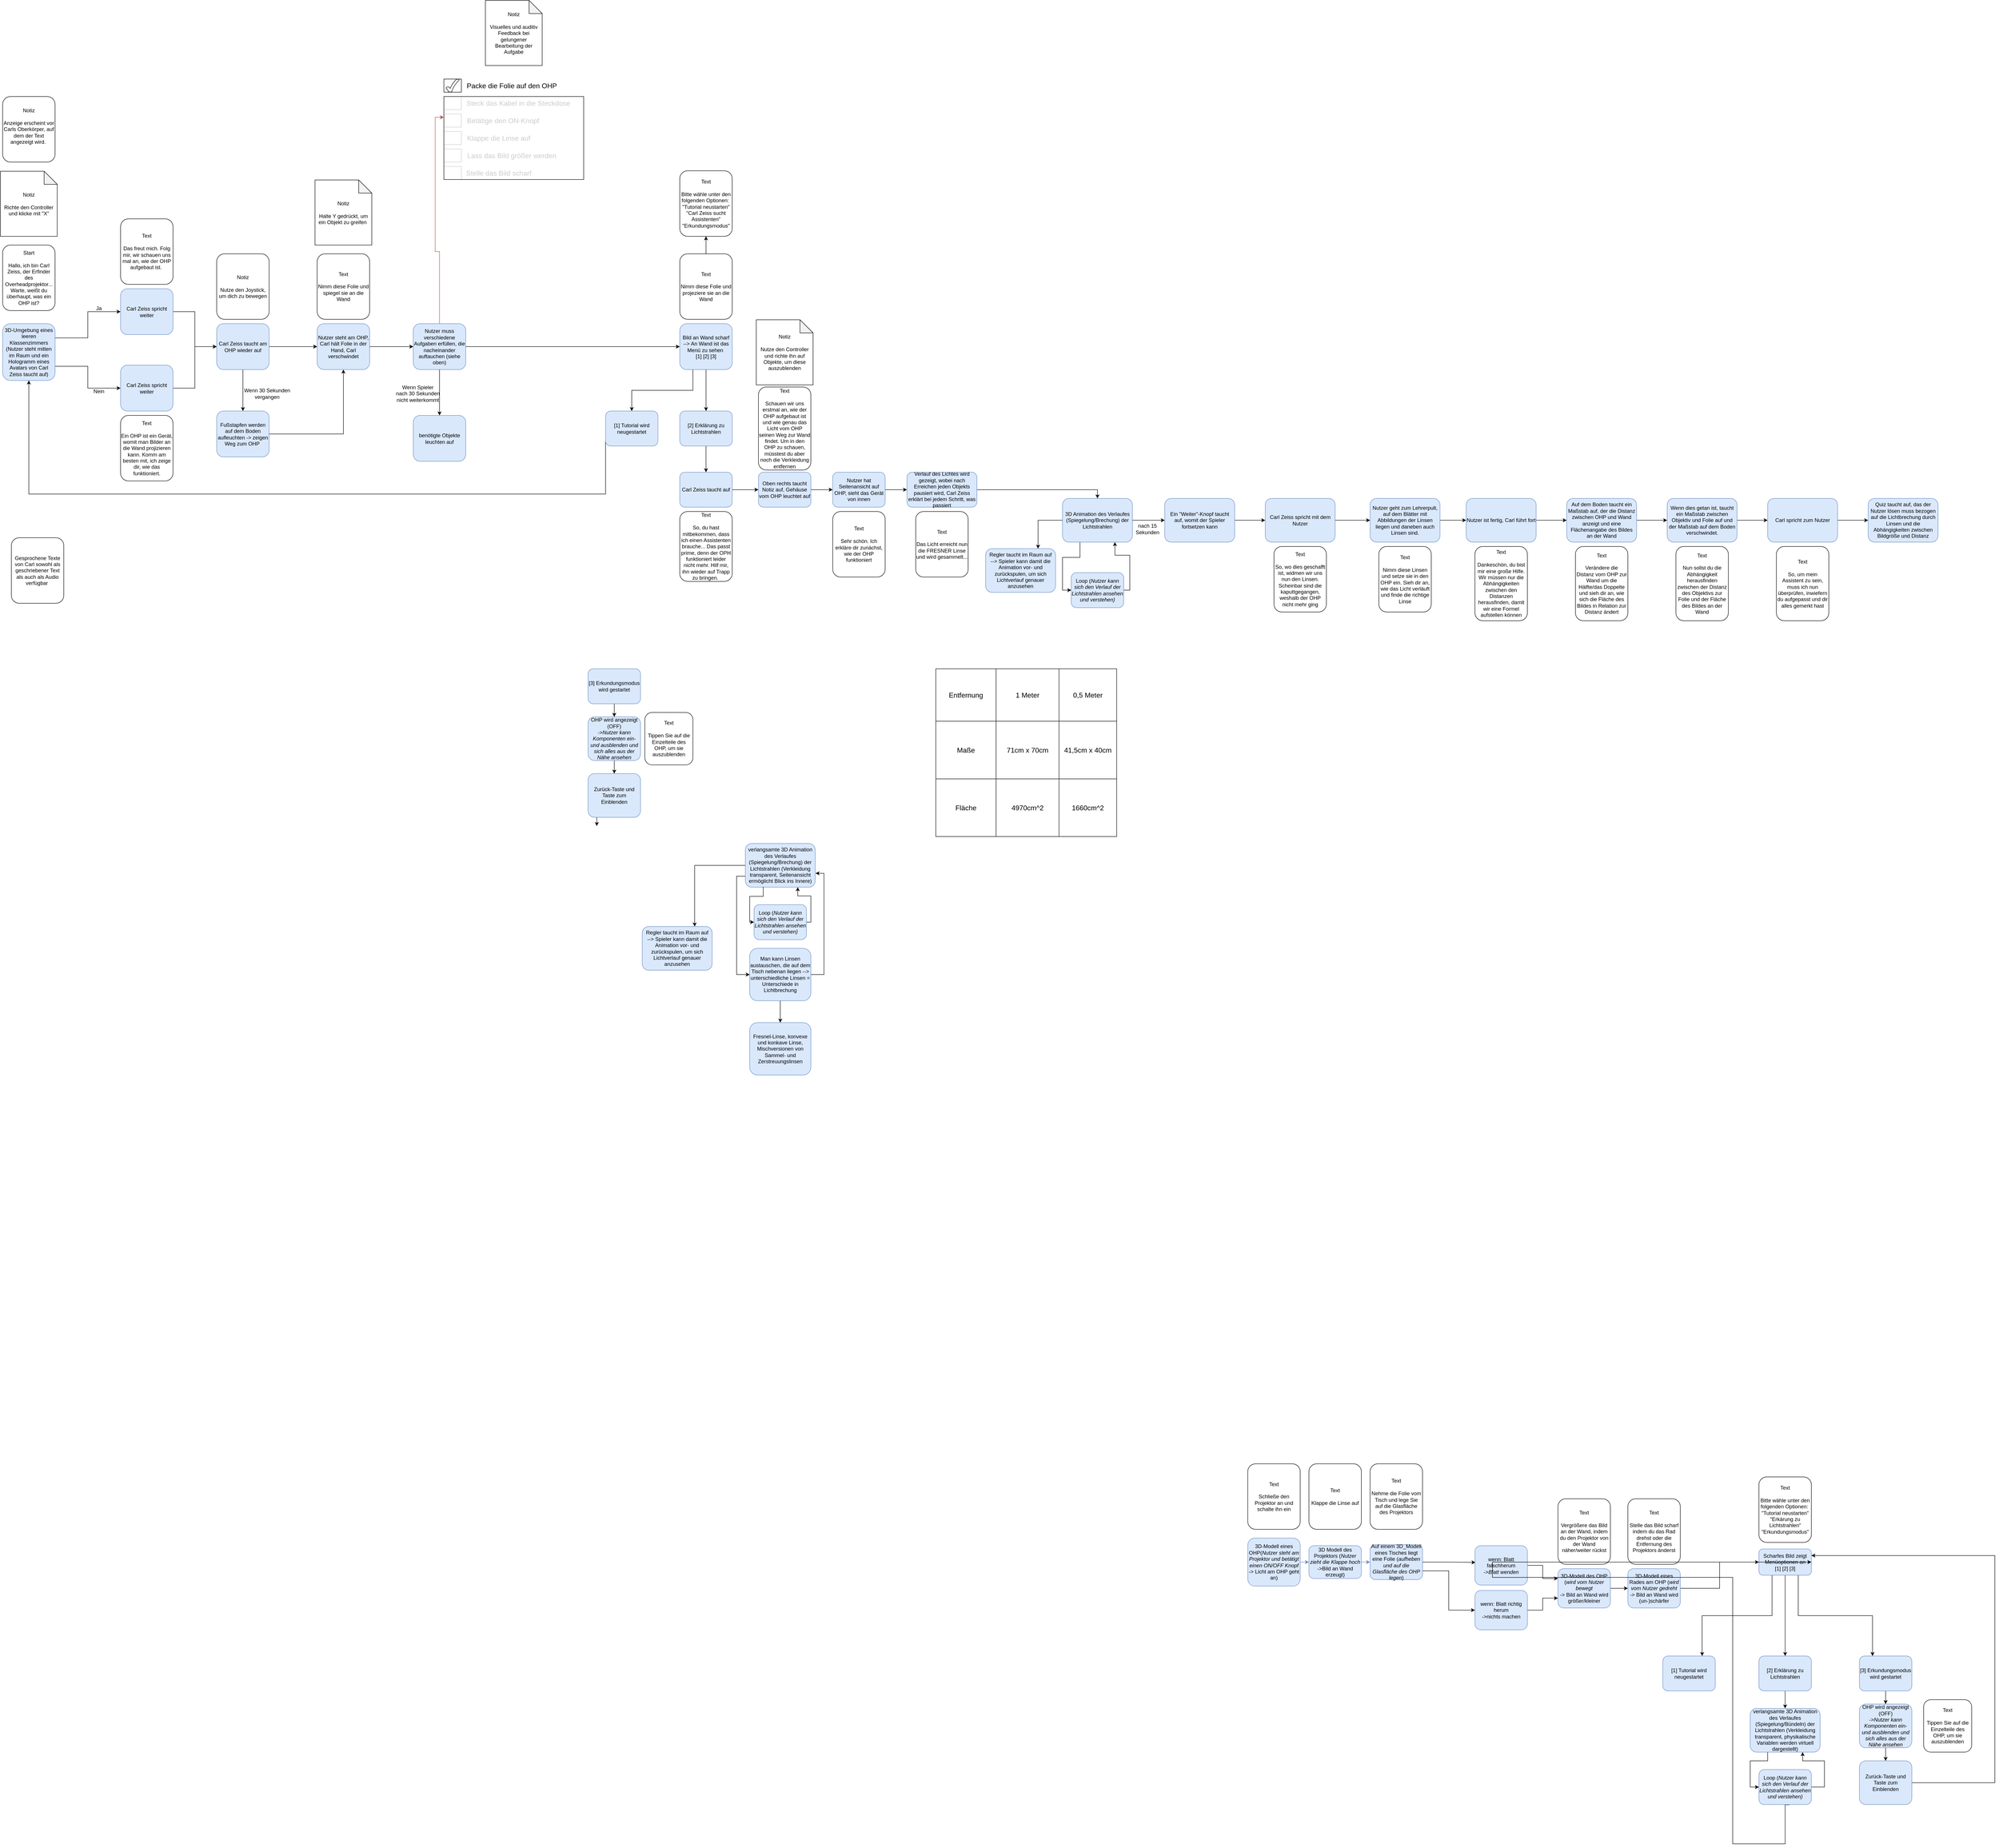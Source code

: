 <mxfile version="21.3.2" type="device">
  <diagram name="Seite-1" id="fXMv0G-i8Oa249-j9Mid">
    <mxGraphModel dx="1674" dy="3094" grid="1" gridSize="10" guides="1" tooltips="1" connect="1" arrows="1" fold="1" page="1" pageScale="1" pageWidth="827" pageHeight="1169" math="0" shadow="0">
      <root>
        <mxCell id="0" />
        <mxCell id="1" parent="0" />
        <mxCell id="t7ZzerdOOlnrR5x57jmB-45" style="edgeStyle=orthogonalEdgeStyle;rounded=0;orthogonalLoop=1;jettySize=auto;html=1;exitX=1;exitY=0.25;exitDx=0;exitDy=0;entryX=0;entryY=0.5;entryDx=0;entryDy=0;" parent="1" source="yjMdG2bAr7CxOs6sLDQ7-1" target="t7ZzerdOOlnrR5x57jmB-44" edge="1">
          <mxGeometry relative="1" as="geometry" />
        </mxCell>
        <mxCell id="t7ZzerdOOlnrR5x57jmB-48" style="edgeStyle=orthogonalEdgeStyle;rounded=0;orthogonalLoop=1;jettySize=auto;html=1;exitX=1;exitY=0.75;exitDx=0;exitDy=0;entryX=0;entryY=0.5;entryDx=0;entryDy=0;" parent="1" source="yjMdG2bAr7CxOs6sLDQ7-1" target="t7ZzerdOOlnrR5x57jmB-47" edge="1">
          <mxGeometry relative="1" as="geometry" />
        </mxCell>
        <mxCell id="yjMdG2bAr7CxOs6sLDQ7-1" value="3D-Umgebung eines leeren Klassenzimmers&lt;br&gt;(Nutzer steht mitten im Raum und ein Hologramm eines Avatars von Carl Zeiss taucht auf)" style="rounded=1;whiteSpace=wrap;html=1;fillColor=#dae8fc;strokeColor=#6c8ebf;" parent="1" vertex="1">
          <mxGeometry x="30" y="-670" width="120" height="130" as="geometry" />
        </mxCell>
        <mxCell id="t7ZzerdOOlnrR5x57jmB-6" style="edgeStyle=orthogonalEdgeStyle;rounded=0;orthogonalLoop=1;jettySize=auto;html=1;exitX=1;exitY=0.5;exitDx=0;exitDy=0;entryX=0.01;entryY=0.425;entryDx=0;entryDy=0;entryPerimeter=0;" parent="1" source="yjMdG2bAr7CxOs6sLDQ7-3" target="yjMdG2bAr7CxOs6sLDQ7-6" edge="1">
          <mxGeometry relative="1" as="geometry" />
        </mxCell>
        <mxCell id="t7ZzerdOOlnrR5x57jmB-15" style="edgeStyle=orthogonalEdgeStyle;rounded=0;orthogonalLoop=1;jettySize=auto;html=1;exitX=1;exitY=0.75;exitDx=0;exitDy=0;entryX=0;entryY=0.5;entryDx=0;entryDy=0;" parent="1" source="yjMdG2bAr7CxOs6sLDQ7-3" target="t7ZzerdOOlnrR5x57jmB-9" edge="1">
          <mxGeometry relative="1" as="geometry" />
        </mxCell>
        <mxCell id="yjMdG2bAr7CxOs6sLDQ7-3" value="Auf einem 3D_Modell eines Tisches liegt eine Folie (&lt;i&gt;aufheben und auf die Glasfläche des OHP legen&lt;/i&gt;)" style="rounded=1;whiteSpace=wrap;html=1;fillColor=#dae8fc;strokeColor=#6c8ebf;" parent="1" vertex="1">
          <mxGeometry x="3160" y="2125" width="120" height="80" as="geometry" />
        </mxCell>
        <mxCell id="yjMdG2bAr7CxOs6sLDQ7-9" style="edgeStyle=orthogonalEdgeStyle;rounded=0;orthogonalLoop=1;jettySize=auto;html=1;exitX=1;exitY=0.5;exitDx=0;exitDy=0;fillColor=#dae8fc;strokeColor=#6c8ebf;" parent="1" source="yjMdG2bAr7CxOs6sLDQ7-4" target="yjMdG2bAr7CxOs6sLDQ7-5" edge="1">
          <mxGeometry relative="1" as="geometry" />
        </mxCell>
        <mxCell id="yjMdG2bAr7CxOs6sLDQ7-4" value="3D-Modell eines OHP(&lt;i&gt;Nutzer steht am Projektor und betätigt einen ON/OFF Knopf&lt;/i&gt;&lt;br&gt;-&amp;gt; Licht am OHP geht an)" style="rounded=1;whiteSpace=wrap;html=1;fillColor=#dae8fc;strokeColor=#6c8ebf;" parent="1" vertex="1">
          <mxGeometry x="2880" y="2110" width="120" height="110" as="geometry" />
        </mxCell>
        <mxCell id="yjMdG2bAr7CxOs6sLDQ7-10" style="edgeStyle=orthogonalEdgeStyle;rounded=0;orthogonalLoop=1;jettySize=auto;html=1;exitX=1;exitY=0.5;exitDx=0;exitDy=0;entryX=0;entryY=0.5;entryDx=0;entryDy=0;fillColor=#dae8fc;strokeColor=#6c8ebf;" parent="1" source="yjMdG2bAr7CxOs6sLDQ7-5" target="yjMdG2bAr7CxOs6sLDQ7-3" edge="1">
          <mxGeometry relative="1" as="geometry" />
        </mxCell>
        <mxCell id="yjMdG2bAr7CxOs6sLDQ7-5" value="3D Modell des Projektors (&lt;i&gt;Nutzer zieht die Klappe hoch&lt;/i&gt;&lt;br&gt;-&amp;gt;Bild an Wand erzeugt)" style="rounded=1;whiteSpace=wrap;html=1;fillColor=#dae8fc;strokeColor=#6c8ebf;" parent="1" vertex="1">
          <mxGeometry x="3020" y="2127.5" width="120" height="75" as="geometry" />
        </mxCell>
        <mxCell id="t7ZzerdOOlnrR5x57jmB-12" style="edgeStyle=orthogonalEdgeStyle;rounded=0;orthogonalLoop=1;jettySize=auto;html=1;entryX=0;entryY=0.25;entryDx=0;entryDy=0;" parent="1" source="yjMdG2bAr7CxOs6sLDQ7-6" target="t7ZzerdOOlnrR5x57jmB-10" edge="1">
          <mxGeometry relative="1" as="geometry" />
        </mxCell>
        <mxCell id="yjMdG2bAr7CxOs6sLDQ7-6" value="wenn: Blatt falschherum&lt;br&gt;-&amp;gt;&lt;i&gt;Blatt wenden&lt;/i&gt;" style="rounded=1;whiteSpace=wrap;html=1;fillColor=#dae8fc;strokeColor=#6c8ebf;" parent="1" vertex="1">
          <mxGeometry x="3400" y="2127.5" width="120" height="90" as="geometry" />
        </mxCell>
        <mxCell id="t7ZzerdOOlnrR5x57jmB-21" style="edgeStyle=orthogonalEdgeStyle;rounded=0;orthogonalLoop=1;jettySize=auto;html=1;exitX=0.75;exitY=1;exitDx=0;exitDy=0;entryX=0.75;entryY=1;entryDx=0;entryDy=0;" parent="1" source="yjMdG2bAr7CxOs6sLDQ7-12" target="yjMdG2bAr7CxOs6sLDQ7-14" edge="1">
          <mxGeometry relative="1" as="geometry">
            <mxPoint x="4200" y="2390" as="targetPoint" />
          </mxGeometry>
        </mxCell>
        <mxCell id="t7ZzerdOOlnrR5x57jmB-23" style="edgeStyle=orthogonalEdgeStyle;rounded=0;orthogonalLoop=1;jettySize=auto;html=1;entryX=0.5;entryY=1;entryDx=0;entryDy=0;" parent="1" source="yjMdG2bAr7CxOs6sLDQ7-12" target="t7ZzerdOOlnrR5x57jmB-22" edge="1">
          <mxGeometry relative="1" as="geometry" />
        </mxCell>
        <mxCell id="t7ZzerdOOlnrR5x57jmB-25" style="edgeStyle=orthogonalEdgeStyle;rounded=0;orthogonalLoop=1;jettySize=auto;html=1;exitX=0.25;exitY=1;exitDx=0;exitDy=0;entryX=0.25;entryY=1;entryDx=0;entryDy=0;" parent="1" source="yjMdG2bAr7CxOs6sLDQ7-12" target="t7ZzerdOOlnrR5x57jmB-24" edge="1">
          <mxGeometry relative="1" as="geometry" />
        </mxCell>
        <mxCell id="yjMdG2bAr7CxOs6sLDQ7-12" value="Scharfes Bild zeigt Menüoptionen an&lt;br&gt;[1] [2] [3]" style="rounded=1;whiteSpace=wrap;html=1;fillColor=#dae8fc;strokeColor=#6c8ebf;" parent="1" vertex="1">
          <mxGeometry x="4050" y="2135" width="120" height="60" as="geometry" />
        </mxCell>
        <mxCell id="t7ZzerdOOlnrR5x57jmB-37" value="" style="edgeStyle=orthogonalEdgeStyle;rounded=0;orthogonalLoop=1;jettySize=auto;html=1;" parent="1" source="yjMdG2bAr7CxOs6sLDQ7-14" target="t7ZzerdOOlnrR5x57jmB-36" edge="1">
          <mxGeometry relative="1" as="geometry" />
        </mxCell>
        <mxCell id="yjMdG2bAr7CxOs6sLDQ7-14" value="&lt;span style=&quot;font-style: normal;&quot;&gt;[3] Erkundungsmodus wird gestartet&lt;/span&gt;" style="rounded=1;whiteSpace=wrap;html=1;fillColor=#dae8fc;strokeColor=#6c8ebf;fontStyle=2;direction=west;" parent="1" vertex="1">
          <mxGeometry x="4280" y="2380" width="120" height="80" as="geometry" />
        </mxCell>
        <mxCell id="qhcWH7iitW0w5NcIH523-1" value="Start&lt;br&gt;&lt;br&gt;Hallo, ich bin Carl Zeiss, der Erfinder des Overheadprojektor... Warte, weißt du überhaupt, was ein OHP ist?" style="rounded=1;whiteSpace=wrap;html=1;" parent="1" vertex="1">
          <mxGeometry x="30" y="-850" width="120" height="150" as="geometry" />
        </mxCell>
        <mxCell id="qhcWH7iitW0w5NcIH523-4" value="Text&lt;br&gt;&lt;br&gt;Schließe den Projektor an und schalte ihn ein" style="rounded=1;whiteSpace=wrap;html=1;" parent="1" vertex="1">
          <mxGeometry x="2880" y="1940" width="120" height="150" as="geometry" />
        </mxCell>
        <mxCell id="qhcWH7iitW0w5NcIH523-5" value="Text&lt;br&gt;&lt;br&gt;Klappe die Linse auf" style="rounded=1;whiteSpace=wrap;html=1;" parent="1" vertex="1">
          <mxGeometry x="3020" y="1940" width="120" height="150" as="geometry" />
        </mxCell>
        <mxCell id="qhcWH7iitW0w5NcIH523-6" value="Text&lt;br&gt;&lt;br&gt;Nehme die Folie vom Tisch und lege Sie auf die Glasfläche des Projektors" style="rounded=1;whiteSpace=wrap;html=1;" parent="1" vertex="1">
          <mxGeometry x="3160" y="1940" width="120" height="150" as="geometry" />
        </mxCell>
        <mxCell id="qhcWH7iitW0w5NcIH523-7" value="Text&lt;br&gt;&lt;br&gt;Vergrößere das Bild an der Wand, indem du den Projektor von der Wand näher/weiter rückst" style="rounded=1;whiteSpace=wrap;html=1;" parent="1" vertex="1">
          <mxGeometry x="3590" y="2020" width="120" height="150" as="geometry" />
        </mxCell>
        <mxCell id="t7ZzerdOOlnrR5x57jmB-2" value="Text&lt;br&gt;&lt;br&gt;Bitte wähle unter den folgenden Optionen:&amp;nbsp;&lt;br&gt;&quot;Tutorial neustarten&quot;&lt;br&gt;&quot;Erkärung zu Lichtstrahlen&quot;&lt;br&gt;&quot;Erkundungsmodus&quot;" style="rounded=1;whiteSpace=wrap;html=1;" parent="1" vertex="1">
          <mxGeometry x="4050" y="1970" width="120" height="150" as="geometry" />
        </mxCell>
        <mxCell id="t7ZzerdOOlnrR5x57jmB-13" style="edgeStyle=orthogonalEdgeStyle;rounded=0;orthogonalLoop=1;jettySize=auto;html=1;entryX=0;entryY=0.75;entryDx=0;entryDy=0;" parent="1" source="t7ZzerdOOlnrR5x57jmB-9" target="t7ZzerdOOlnrR5x57jmB-10" edge="1">
          <mxGeometry relative="1" as="geometry" />
        </mxCell>
        <mxCell id="t7ZzerdOOlnrR5x57jmB-9" value="wenn: Blatt richtig herum&lt;br&gt;-&amp;gt;nichts machen&lt;br&gt;" style="rounded=1;whiteSpace=wrap;html=1;fillColor=#dae8fc;strokeColor=#6c8ebf;" parent="1" vertex="1">
          <mxGeometry x="3400" y="2230" width="120" height="90" as="geometry" />
        </mxCell>
        <mxCell id="t7ZzerdOOlnrR5x57jmB-19" style="edgeStyle=orthogonalEdgeStyle;rounded=0;orthogonalLoop=1;jettySize=auto;html=1;entryX=0;entryY=0.5;entryDx=0;entryDy=0;" parent="1" source="t7ZzerdOOlnrR5x57jmB-10" target="t7ZzerdOOlnrR5x57jmB-18" edge="1">
          <mxGeometry relative="1" as="geometry" />
        </mxCell>
        <mxCell id="t7ZzerdOOlnrR5x57jmB-10" value="3D-Modell des OHP (&lt;i&gt;wird vom Nutzer bewegt&lt;/i&gt;&lt;br&gt;-&amp;gt; Bild an Wand wird größer/kleiner" style="rounded=1;whiteSpace=wrap;html=1;fillColor=#dae8fc;strokeColor=#6c8ebf;" parent="1" vertex="1">
          <mxGeometry x="3590" y="2180" width="120" height="90" as="geometry" />
        </mxCell>
        <mxCell id="t7ZzerdOOlnrR5x57jmB-17" value="Text&lt;br&gt;&lt;br&gt;Stelle das Bild scharf indem du das Rad drehst oder die Entfernung des Projektors änderst" style="rounded=1;whiteSpace=wrap;html=1;" parent="1" vertex="1">
          <mxGeometry x="3750" y="2020" width="120" height="150" as="geometry" />
        </mxCell>
        <mxCell id="t7ZzerdOOlnrR5x57jmB-20" style="edgeStyle=orthogonalEdgeStyle;rounded=0;orthogonalLoop=1;jettySize=auto;html=1;entryX=0;entryY=0.5;entryDx=0;entryDy=0;" parent="1" source="t7ZzerdOOlnrR5x57jmB-18" target="yjMdG2bAr7CxOs6sLDQ7-12" edge="1">
          <mxGeometry relative="1" as="geometry" />
        </mxCell>
        <mxCell id="t7ZzerdOOlnrR5x57jmB-18" value="3D-Modell eines Rades am OHP (&lt;i&gt;wird vom Nutzer gedreht &lt;/i&gt;&lt;br&gt;-&amp;gt; Bild an Wand wird (un-)schärfer" style="rounded=1;whiteSpace=wrap;html=1;fillColor=#dae8fc;strokeColor=#6c8ebf;" parent="1" vertex="1">
          <mxGeometry x="3750" y="2180" width="120" height="90" as="geometry" />
        </mxCell>
        <mxCell id="t7ZzerdOOlnrR5x57jmB-27" style="edgeStyle=orthogonalEdgeStyle;rounded=0;orthogonalLoop=1;jettySize=auto;html=1;exitX=0.5;exitY=0;exitDx=0;exitDy=0;entryX=0.5;entryY=1;entryDx=0;entryDy=0;" parent="1" source="t7ZzerdOOlnrR5x57jmB-22" target="t7ZzerdOOlnrR5x57jmB-26" edge="1">
          <mxGeometry relative="1" as="geometry" />
        </mxCell>
        <mxCell id="t7ZzerdOOlnrR5x57jmB-22" value="&lt;span style=&quot;font-style: normal;&quot;&gt;[2] Erklärung zu Lichtstrahlen&lt;/span&gt;" style="rounded=1;whiteSpace=wrap;html=1;fillColor=#dae8fc;strokeColor=#6c8ebf;fontStyle=2;direction=west;" parent="1" vertex="1">
          <mxGeometry x="4050" y="2380" width="120" height="80" as="geometry" />
        </mxCell>
        <mxCell id="t7ZzerdOOlnrR5x57jmB-24" value="&lt;span style=&quot;font-style: normal;&quot;&gt;[1] Tutorial wird neugestartet&lt;/span&gt;" style="rounded=1;whiteSpace=wrap;html=1;fillColor=#dae8fc;strokeColor=#6c8ebf;fontStyle=2;direction=west;" parent="1" vertex="1">
          <mxGeometry x="3830" y="2380" width="120" height="80" as="geometry" />
        </mxCell>
        <mxCell id="t7ZzerdOOlnrR5x57jmB-33" style="edgeStyle=orthogonalEdgeStyle;rounded=0;orthogonalLoop=1;jettySize=auto;html=1;exitX=0.75;exitY=0;exitDx=0;exitDy=0;entryX=1;entryY=0.5;entryDx=0;entryDy=0;" parent="1" source="t7ZzerdOOlnrR5x57jmB-26" target="t7ZzerdOOlnrR5x57jmB-34" edge="1">
          <mxGeometry relative="1" as="geometry">
            <mxPoint x="4050" y="2670" as="targetPoint" />
          </mxGeometry>
        </mxCell>
        <mxCell id="t7ZzerdOOlnrR5x57jmB-26" value="&lt;span style=&quot;font-style: normal;&quot;&gt;verlangsamte 3D Animation des Verlaufes (Spiegelung/Bündeln) der Lichtstrahlen (Verkleidung transparent, physikalische Variablen werden virtuell dargestellt)&lt;/span&gt;" style="rounded=1;whiteSpace=wrap;html=1;fillColor=#dae8fc;strokeColor=#6c8ebf;fontStyle=2;direction=west;" parent="1" vertex="1">
          <mxGeometry x="4030" y="2500" width="160" height="100" as="geometry" />
        </mxCell>
        <mxCell id="t7ZzerdOOlnrR5x57jmB-32" style="edgeStyle=orthogonalEdgeStyle;rounded=0;orthogonalLoop=1;jettySize=auto;html=1;entryX=0.25;entryY=0;entryDx=0;entryDy=0;exitX=0;exitY=0.5;exitDx=0;exitDy=0;" parent="1" source="t7ZzerdOOlnrR5x57jmB-34" target="t7ZzerdOOlnrR5x57jmB-26" edge="1">
          <mxGeometry relative="1" as="geometry">
            <mxPoint x="4220" y="2680" as="sourcePoint" />
            <Array as="points">
              <mxPoint x="4200" y="2680" />
              <mxPoint x="4200" y="2620" />
              <mxPoint x="4150" y="2620" />
            </Array>
          </mxGeometry>
        </mxCell>
        <mxCell id="t7ZzerdOOlnrR5x57jmB-35" style="edgeStyle=orthogonalEdgeStyle;rounded=0;orthogonalLoop=1;jettySize=auto;html=1;entryX=1;entryY=0.5;entryDx=0;entryDy=0;exitX=0.417;exitY=-0.006;exitDx=0;exitDy=0;exitPerimeter=0;" parent="1" source="t7ZzerdOOlnrR5x57jmB-34" target="yjMdG2bAr7CxOs6sLDQ7-12" edge="1">
          <mxGeometry relative="1" as="geometry">
            <Array as="points">
              <mxPoint x="4110" y="2720" />
              <mxPoint x="4110" y="2810" />
              <mxPoint x="3990" y="2810" />
              <mxPoint x="3990" y="2200" />
              <mxPoint x="3440" y="2200" />
              <mxPoint x="3440" y="2165" />
            </Array>
          </mxGeometry>
        </mxCell>
        <mxCell id="t7ZzerdOOlnrR5x57jmB-34" value="&lt;span style=&quot;font-style: normal;&quot;&gt;Loop (&lt;/span&gt;Nutzer kann sich den Verlauf der Lichtstrahlen ansehen und verstehen)" style="rounded=1;whiteSpace=wrap;html=1;fillColor=#dae8fc;strokeColor=#6c8ebf;fontStyle=2;direction=west;" parent="1" vertex="1">
          <mxGeometry x="4050" y="2640" width="120" height="80" as="geometry" />
        </mxCell>
        <mxCell id="t7ZzerdOOlnrR5x57jmB-40" value="" style="edgeStyle=orthogonalEdgeStyle;rounded=0;orthogonalLoop=1;jettySize=auto;html=1;" parent="1" source="t7ZzerdOOlnrR5x57jmB-36" target="t7ZzerdOOlnrR5x57jmB-39" edge="1">
          <mxGeometry relative="1" as="geometry" />
        </mxCell>
        <mxCell id="t7ZzerdOOlnrR5x57jmB-36" value="&lt;span style=&quot;font-style: normal;&quot;&gt;OHP wird angezeigt (OFF)&lt;br&gt;-&amp;gt;&lt;/span&gt;Nutzer kann Komponenten ein- und ausblenden und sich alles aus der Nähe ansehen" style="rounded=1;whiteSpace=wrap;html=1;fillColor=#dae8fc;strokeColor=#6c8ebf;fontStyle=2;direction=west;" parent="1" vertex="1">
          <mxGeometry x="4280" y="2490" width="120" height="100" as="geometry" />
        </mxCell>
        <mxCell id="t7ZzerdOOlnrR5x57jmB-38" value="Text&lt;br&gt;&lt;br&gt;Tippen Sie auf die Einzelteile des OHP, um sie auszublenden" style="rounded=1;whiteSpace=wrap;html=1;" parent="1" vertex="1">
          <mxGeometry x="4427" y="2480" width="110" height="120" as="geometry" />
        </mxCell>
        <mxCell id="t7ZzerdOOlnrR5x57jmB-41" style="edgeStyle=orthogonalEdgeStyle;rounded=0;orthogonalLoop=1;jettySize=auto;html=1;entryX=1;entryY=0.25;entryDx=0;entryDy=0;" parent="1" source="t7ZzerdOOlnrR5x57jmB-39" target="yjMdG2bAr7CxOs6sLDQ7-12" edge="1">
          <mxGeometry relative="1" as="geometry">
            <mxPoint x="4250" y="2120" as="targetPoint" />
            <Array as="points">
              <mxPoint x="4590" y="2670" />
              <mxPoint x="4590" y="2150" />
            </Array>
          </mxGeometry>
        </mxCell>
        <mxCell id="t7ZzerdOOlnrR5x57jmB-39" value="&lt;span style=&quot;font-style: normal;&quot;&gt;Zurück-Taste und Taste zum Einblenden&lt;br&gt;&lt;/span&gt;" style="rounded=1;whiteSpace=wrap;html=1;fillColor=#dae8fc;strokeColor=#6c8ebf;fontStyle=2;direction=west;" parent="1" vertex="1">
          <mxGeometry x="4280" y="2620" width="120" height="100" as="geometry" />
        </mxCell>
        <mxCell id="t7ZzerdOOlnrR5x57jmB-54" style="edgeStyle=orthogonalEdgeStyle;rounded=0;orthogonalLoop=1;jettySize=auto;html=1;exitX=1;exitY=0.5;exitDx=0;exitDy=0;entryX=0;entryY=0.5;entryDx=0;entryDy=0;" parent="1" source="t7ZzerdOOlnrR5x57jmB-44" target="t7ZzerdOOlnrR5x57jmB-53" edge="1">
          <mxGeometry relative="1" as="geometry" />
        </mxCell>
        <mxCell id="t7ZzerdOOlnrR5x57jmB-44" value="Carl Zeiss spricht weiter" style="rounded=1;whiteSpace=wrap;html=1;fillColor=#dae8fc;strokeColor=#6c8ebf;" parent="1" vertex="1">
          <mxGeometry x="300" y="-750" width="120" height="105" as="geometry" />
        </mxCell>
        <mxCell id="t7ZzerdOOlnrR5x57jmB-46" value="Ja" style="text;html=1;align=center;verticalAlign=middle;resizable=0;points=[];autosize=1;strokeColor=none;fillColor=none;" parent="1" vertex="1">
          <mxGeometry x="230" y="-720" width="40" height="30" as="geometry" />
        </mxCell>
        <mxCell id="t7ZzerdOOlnrR5x57jmB-55" style="edgeStyle=orthogonalEdgeStyle;rounded=0;orthogonalLoop=1;jettySize=auto;html=1;exitX=1;exitY=0.5;exitDx=0;exitDy=0;entryX=0;entryY=0.5;entryDx=0;entryDy=0;" parent="1" source="t7ZzerdOOlnrR5x57jmB-47" target="t7ZzerdOOlnrR5x57jmB-53" edge="1">
          <mxGeometry relative="1" as="geometry" />
        </mxCell>
        <mxCell id="t7ZzerdOOlnrR5x57jmB-47" value="Carl Zeiss spricht weiter" style="rounded=1;whiteSpace=wrap;html=1;fillColor=#dae8fc;strokeColor=#6c8ebf;" parent="1" vertex="1">
          <mxGeometry x="300" y="-575" width="120" height="105" as="geometry" />
        </mxCell>
        <mxCell id="t7ZzerdOOlnrR5x57jmB-49" value="Nein" style="text;html=1;align=center;verticalAlign=middle;resizable=0;points=[];autosize=1;strokeColor=none;fillColor=none;" parent="1" vertex="1">
          <mxGeometry x="225" y="-530" width="50" height="30" as="geometry" />
        </mxCell>
        <mxCell id="t7ZzerdOOlnrR5x57jmB-50" value="Text&lt;br&gt;&lt;br&gt;Das freut mich. Folg mir, wir schauen uns mal an, wie der OHP aufgebaut ist.&amp;nbsp;" style="rounded=1;whiteSpace=wrap;html=1;" parent="1" vertex="1">
          <mxGeometry x="300" y="-910" width="120" height="150" as="geometry" />
        </mxCell>
        <mxCell id="t7ZzerdOOlnrR5x57jmB-51" value="Text&lt;br&gt;&lt;br&gt;Ein OHP ist ein Gerät, womit man Bilder an die Wand projizieren kann. Komm am besten mit, ich zeige dir, wie das funktioniert." style="rounded=1;whiteSpace=wrap;html=1;" parent="1" vertex="1">
          <mxGeometry x="300" y="-460" width="120" height="150" as="geometry" />
        </mxCell>
        <mxCell id="t7ZzerdOOlnrR5x57jmB-52" value="Notiz&lt;br&gt;&lt;br&gt;Anzeige erscheint vor Carls Oberkörper, auf dem der Text angezeigt wird.&amp;nbsp;&lt;br&gt;&lt;br&gt;" style="rounded=1;whiteSpace=wrap;html=1;" parent="1" vertex="1">
          <mxGeometry x="30" y="-1190" width="120" height="150" as="geometry" />
        </mxCell>
        <mxCell id="_IUT6zES62HXC6_OcnTq-3" style="edgeStyle=orthogonalEdgeStyle;rounded=0;orthogonalLoop=1;jettySize=auto;html=1;entryX=0.5;entryY=0;entryDx=0;entryDy=0;" parent="1" source="t7ZzerdOOlnrR5x57jmB-53" target="_IUT6zES62HXC6_OcnTq-2" edge="1">
          <mxGeometry relative="1" as="geometry" />
        </mxCell>
        <mxCell id="_IUT6zES62HXC6_OcnTq-6" style="edgeStyle=orthogonalEdgeStyle;rounded=0;orthogonalLoop=1;jettySize=auto;html=1;exitX=1;exitY=0.5;exitDx=0;exitDy=0;entryX=0;entryY=0.5;entryDx=0;entryDy=0;" parent="1" source="t7ZzerdOOlnrR5x57jmB-53" target="t7ZzerdOOlnrR5x57jmB-57" edge="1">
          <mxGeometry relative="1" as="geometry" />
        </mxCell>
        <mxCell id="t7ZzerdOOlnrR5x57jmB-53" value="Carl Zeiss taucht am OHP wieder auf" style="rounded=1;whiteSpace=wrap;html=1;fillColor=#dae8fc;strokeColor=#6c8ebf;" parent="1" vertex="1">
          <mxGeometry x="520" y="-670" width="120" height="105" as="geometry" />
        </mxCell>
        <mxCell id="t7ZzerdOOlnrR5x57jmB-56" value="Notiz&lt;br&gt;&lt;br&gt;Nutze den Joystick, um dich zu bewegen" style="rounded=1;whiteSpace=wrap;html=1;" parent="1" vertex="1">
          <mxGeometry x="520" y="-830" width="120" height="150" as="geometry" />
        </mxCell>
        <mxCell id="_IUT6zES62HXC6_OcnTq-34" style="edgeStyle=orthogonalEdgeStyle;rounded=0;orthogonalLoop=1;jettySize=auto;html=1;exitX=1;exitY=0.5;exitDx=0;exitDy=0;entryX=0;entryY=0.5;entryDx=0;entryDy=0;" parent="1" source="t7ZzerdOOlnrR5x57jmB-57" target="_IUT6zES62HXC6_OcnTq-28" edge="1">
          <mxGeometry relative="1" as="geometry" />
        </mxCell>
        <mxCell id="t7ZzerdOOlnrR5x57jmB-57" value="Nutzer steht am OHP, Carl hält Folie in der Hand, Carl verschwindet" style="rounded=1;whiteSpace=wrap;html=1;fillColor=#dae8fc;strokeColor=#6c8ebf;" parent="1" vertex="1">
          <mxGeometry x="750" y="-670" width="120" height="105" as="geometry" />
        </mxCell>
        <mxCell id="_IUT6zES62HXC6_OcnTq-1" value="Gesprochene Texte von Carl sowohl als geschriebener Text als auch als Audio verfügbar&amp;nbsp;" style="rounded=1;whiteSpace=wrap;html=1;" parent="1" vertex="1">
          <mxGeometry x="50" y="-180" width="120" height="150" as="geometry" />
        </mxCell>
        <mxCell id="_IUT6zES62HXC6_OcnTq-5" style="edgeStyle=orthogonalEdgeStyle;rounded=0;orthogonalLoop=1;jettySize=auto;html=1;entryX=0.5;entryY=1;entryDx=0;entryDy=0;" parent="1" source="_IUT6zES62HXC6_OcnTq-2" target="t7ZzerdOOlnrR5x57jmB-57" edge="1">
          <mxGeometry relative="1" as="geometry" />
        </mxCell>
        <mxCell id="_IUT6zES62HXC6_OcnTq-2" value="Fußstapfen werden auf dem Boden aufleuchten -&amp;gt; zeigen Weg zum OHP&amp;nbsp;" style="rounded=1;whiteSpace=wrap;html=1;fillColor=#dae8fc;strokeColor=#6c8ebf;" parent="1" vertex="1">
          <mxGeometry x="520" y="-470" width="120" height="105" as="geometry" />
        </mxCell>
        <mxCell id="_IUT6zES62HXC6_OcnTq-4" value="Wenn 30 Sekunden &lt;br&gt;vergangen" style="text;html=1;align=center;verticalAlign=middle;resizable=0;points=[];autosize=1;strokeColor=none;fillColor=none;" parent="1" vertex="1">
          <mxGeometry x="570" y="-530" width="130" height="40" as="geometry" />
        </mxCell>
        <mxCell id="_IUT6zES62HXC6_OcnTq-7" value="" style="rounded=0;whiteSpace=wrap;html=1;" parent="1" vertex="1">
          <mxGeometry x="1040" y="-1230" width="40" height="30" as="geometry" />
        </mxCell>
        <mxCell id="_IUT6zES62HXC6_OcnTq-10" value="" style="rounded=0;whiteSpace=wrap;html=1;" parent="1" vertex="1">
          <mxGeometry x="1040" y="-1190" width="40" height="30" as="geometry" />
        </mxCell>
        <mxCell id="_IUT6zES62HXC6_OcnTq-11" value="" style="rounded=0;whiteSpace=wrap;html=1;" parent="1" vertex="1">
          <mxGeometry x="1040" y="-1150" width="40" height="30" as="geometry" />
        </mxCell>
        <mxCell id="_IUT6zES62HXC6_OcnTq-12" value="" style="rounded=0;whiteSpace=wrap;html=1;" parent="1" vertex="1">
          <mxGeometry x="1040" y="-1110" width="40" height="30" as="geometry" />
        </mxCell>
        <mxCell id="_IUT6zES62HXC6_OcnTq-13" value="" style="verticalLabelPosition=bottom;verticalAlign=top;html=1;shape=mxgraph.basic.tick" parent="1" vertex="1">
          <mxGeometry x="1045" y="-1230" width="30" height="30" as="geometry" />
        </mxCell>
        <mxCell id="_IUT6zES62HXC6_OcnTq-15" value="&lt;font style=&quot;font-size: 16px;&quot;&gt;Steck das Kabel in die Steckdose&lt;/font&gt;" style="text;html=1;align=center;verticalAlign=middle;resizable=0;points=[];autosize=1;strokeColor=none;fillColor=none;" parent="1" vertex="1">
          <mxGeometry x="1080" y="-1190" width="260" height="30" as="geometry" />
        </mxCell>
        <mxCell id="_IUT6zES62HXC6_OcnTq-16" value="&lt;font style=&quot;font-size: 16px;&quot;&gt;Betätige den ON-Knopf&lt;/font&gt;" style="text;html=1;align=center;verticalAlign=middle;resizable=0;points=[];autosize=1;strokeColor=none;fillColor=none;" parent="1" vertex="1">
          <mxGeometry x="1080" y="-1150" width="190" height="30" as="geometry" />
        </mxCell>
        <mxCell id="_IUT6zES62HXC6_OcnTq-17" value="&lt;font style=&quot;font-size: 16px;&quot;&gt;Klappe die Linse auf&lt;/font&gt;" style="text;html=1;align=center;verticalAlign=middle;resizable=0;points=[];autosize=1;strokeColor=none;fillColor=none;" parent="1" vertex="1">
          <mxGeometry x="1080" y="-1110" width="170" height="30" as="geometry" />
        </mxCell>
        <mxCell id="_IUT6zES62HXC6_OcnTq-18" value="&lt;font style=&quot;font-size: 16px;&quot;&gt;Packe die Folie auf den OHP&lt;/font&gt;" style="text;html=1;align=center;verticalAlign=middle;resizable=0;points=[];autosize=1;strokeColor=none;fillColor=none;" parent="1" vertex="1">
          <mxGeometry x="1080" y="-1230" width="230" height="30" as="geometry" />
        </mxCell>
        <mxCell id="_IUT6zES62HXC6_OcnTq-19" value="" style="rounded=0;whiteSpace=wrap;html=1;" parent="1" vertex="1">
          <mxGeometry x="1040" y="-1070" width="40" height="30" as="geometry" />
        </mxCell>
        <mxCell id="_IUT6zES62HXC6_OcnTq-20" value="&lt;font style=&quot;font-size: 16px;&quot;&gt;Lass das Bild größer werden&lt;/font&gt;" style="text;html=1;align=center;verticalAlign=middle;resizable=0;points=[];autosize=1;strokeColor=none;fillColor=none;" parent="1" vertex="1">
          <mxGeometry x="1080" y="-1070" width="230" height="30" as="geometry" />
        </mxCell>
        <mxCell id="_IUT6zES62HXC6_OcnTq-21" value="&lt;span style=&quot;font-size: 16px;&quot;&gt;Stelle das Bild scharf&lt;/span&gt;" style="text;html=1;align=center;verticalAlign=middle;resizable=0;points=[];autosize=1;strokeColor=none;fillColor=none;" parent="1" vertex="1">
          <mxGeometry x="1080" y="-1030" width="170" height="30" as="geometry" />
        </mxCell>
        <mxCell id="_IUT6zES62HXC6_OcnTq-22" value="" style="rounded=0;whiteSpace=wrap;html=1;" parent="1" vertex="1">
          <mxGeometry x="1040" y="-1030" width="40" height="30" as="geometry" />
        </mxCell>
        <mxCell id="_IUT6zES62HXC6_OcnTq-23" value="Text&lt;br&gt;&lt;br&gt;Nimm diese Folie und spiegel sie an die Wand" style="rounded=1;whiteSpace=wrap;html=1;" parent="1" vertex="1">
          <mxGeometry x="750" y="-830" width="120" height="150" as="geometry" />
        </mxCell>
        <mxCell id="_IUT6zES62HXC6_OcnTq-24" value="Notiz&lt;br style=&quot;border-color: var(--border-color);&quot;&gt;&lt;br style=&quot;border-color: var(--border-color);&quot;&gt;Richte den Controller und klicke mit &quot;X&quot;" style="shape=note;whiteSpace=wrap;html=1;backgroundOutline=1;darkOpacity=0.05;" parent="1" vertex="1">
          <mxGeometry x="25" y="-1019" width="130" height="149" as="geometry" />
        </mxCell>
        <mxCell id="_IUT6zES62HXC6_OcnTq-25" value="Notiz&lt;br style=&quot;border-color: var(--border-color);&quot;&gt;&lt;br style=&quot;border-color: var(--border-color);&quot;&gt;Halte Y gedrückt, um ein Objekt zu greifen&amp;nbsp;" style="shape=note;whiteSpace=wrap;html=1;backgroundOutline=1;darkOpacity=0.05;" parent="1" vertex="1">
          <mxGeometry x="745" y="-999" width="130" height="149" as="geometry" />
        </mxCell>
        <mxCell id="_IUT6zES62HXC6_OcnTq-27" value="" style="rounded=0;whiteSpace=wrap;html=1;glass=0;fillOpacity=80;gradientColor=none;imageAspect=1;" parent="1" vertex="1">
          <mxGeometry x="1040" y="-1190" width="320" height="190" as="geometry" />
        </mxCell>
        <mxCell id="_IUT6zES62HXC6_OcnTq-29" style="edgeStyle=orthogonalEdgeStyle;rounded=0;orthogonalLoop=1;jettySize=auto;html=1;entryX=0;entryY=0.25;entryDx=0;entryDy=0;fillColor=#f8cecc;strokeColor=#b85450;" parent="1" source="_IUT6zES62HXC6_OcnTq-28" target="_IUT6zES62HXC6_OcnTq-27" edge="1">
          <mxGeometry relative="1" as="geometry">
            <Array as="points">
              <mxPoint x="1030" y="-835" />
              <mxPoint x="1020" y="-835" />
              <mxPoint x="1020" y="-1143" />
            </Array>
          </mxGeometry>
        </mxCell>
        <mxCell id="_IUT6zES62HXC6_OcnTq-30" style="edgeStyle=orthogonalEdgeStyle;rounded=0;orthogonalLoop=1;jettySize=auto;html=1;entryX=0.5;entryY=0;entryDx=0;entryDy=0;" parent="1" source="_IUT6zES62HXC6_OcnTq-28" target="_IUT6zES62HXC6_OcnTq-31" edge="1">
          <mxGeometry relative="1" as="geometry">
            <mxPoint x="1030" y="-480" as="targetPoint" />
          </mxGeometry>
        </mxCell>
        <mxCell id="_IUT6zES62HXC6_OcnTq-35" style="edgeStyle=orthogonalEdgeStyle;rounded=0;orthogonalLoop=1;jettySize=auto;html=1;entryX=0;entryY=0.5;entryDx=0;entryDy=0;" parent="1" source="_IUT6zES62HXC6_OcnTq-28" target="_IUT6zES62HXC6_OcnTq-36" edge="1">
          <mxGeometry relative="1" as="geometry">
            <mxPoint x="1230" y="-617.5" as="targetPoint" />
          </mxGeometry>
        </mxCell>
        <mxCell id="_IUT6zES62HXC6_OcnTq-28" value="Nutzer muss verschiedene Aufgaben erfüllen, die nacheinander auftauchen (siehe oben)" style="rounded=1;whiteSpace=wrap;html=1;fillColor=#dae8fc;strokeColor=#6c8ebf;" parent="1" vertex="1">
          <mxGeometry x="970" y="-670" width="120" height="105" as="geometry" />
        </mxCell>
        <mxCell id="_IUT6zES62HXC6_OcnTq-31" value="benötigte Objekte leuchten auf" style="rounded=1;whiteSpace=wrap;html=1;fillColor=#dae8fc;strokeColor=#6c8ebf;" parent="1" vertex="1">
          <mxGeometry x="970" y="-460" width="120" height="105" as="geometry" />
        </mxCell>
        <mxCell id="_IUT6zES62HXC6_OcnTq-32" value="Wenn Spieler&lt;br&gt;nach 30 Sekunden&lt;br&gt;nicht weiterkommt" style="text;html=1;align=center;verticalAlign=middle;resizable=0;points=[];autosize=1;strokeColor=none;fillColor=none;" parent="1" vertex="1">
          <mxGeometry x="920" y="-540" width="120" height="60" as="geometry" />
        </mxCell>
        <mxCell id="_IUT6zES62HXC6_OcnTq-39" style="edgeStyle=orthogonalEdgeStyle;rounded=0;orthogonalLoop=1;jettySize=auto;html=1;exitX=0.25;exitY=1;exitDx=0;exitDy=0;entryX=0.5;entryY=1;entryDx=0;entryDy=0;" parent="1" source="_IUT6zES62HXC6_OcnTq-36" target="_IUT6zES62HXC6_OcnTq-38" edge="1">
          <mxGeometry relative="1" as="geometry" />
        </mxCell>
        <mxCell id="_IUT6zES62HXC6_OcnTq-42" style="edgeStyle=orthogonalEdgeStyle;rounded=0;orthogonalLoop=1;jettySize=auto;html=1;exitX=0.5;exitY=1;exitDx=0;exitDy=0;entryX=0.5;entryY=1;entryDx=0;entryDy=0;" parent="1" source="_IUT6zES62HXC6_OcnTq-36" target="_IUT6zES62HXC6_OcnTq-41" edge="1">
          <mxGeometry relative="1" as="geometry" />
        </mxCell>
        <mxCell id="_IUT6zES62HXC6_OcnTq-36" value="Bild an Wand scharf &lt;br&gt;--&amp;gt; An Wand ist das Menü zu sehen&amp;nbsp;&lt;br&gt;[1] [2] [3]" style="rounded=1;whiteSpace=wrap;html=1;fillColor=#dae8fc;strokeColor=#6c8ebf;" parent="1" vertex="1">
          <mxGeometry x="1580" y="-670" width="120" height="105" as="geometry" />
        </mxCell>
        <mxCell id="_IUT6zES62HXC6_OcnTq-57" style="edgeStyle=orthogonalEdgeStyle;rounded=0;orthogonalLoop=1;jettySize=auto;html=1;exitX=0.5;exitY=0;exitDx=0;exitDy=0;entryX=0.5;entryY=1;entryDx=0;entryDy=0;" parent="1" source="_IUT6zES62HXC6_OcnTq-37" target="_IUT6zES62HXC6_OcnTq-55" edge="1">
          <mxGeometry relative="1" as="geometry" />
        </mxCell>
        <mxCell id="_IUT6zES62HXC6_OcnTq-37" value="Text&lt;br&gt;&lt;br&gt;Nimm diese Folie und projeziere sie an die Wand" style="rounded=1;whiteSpace=wrap;html=1;" parent="1" vertex="1">
          <mxGeometry x="1580" y="-830" width="120" height="150" as="geometry" />
        </mxCell>
        <mxCell id="_IUT6zES62HXC6_OcnTq-40" style="edgeStyle=orthogonalEdgeStyle;rounded=0;orthogonalLoop=1;jettySize=auto;html=1;exitX=1;exitY=0.5;exitDx=0;exitDy=0;entryX=0.5;entryY=1;entryDx=0;entryDy=0;" parent="1" source="_IUT6zES62HXC6_OcnTq-38" target="yjMdG2bAr7CxOs6sLDQ7-1" edge="1">
          <mxGeometry relative="1" as="geometry">
            <mxPoint x="-0.909" y="-540" as="targetPoint" />
            <Array as="points">
              <mxPoint x="1410" y="-280" />
              <mxPoint x="90" y="-280" />
            </Array>
          </mxGeometry>
        </mxCell>
        <mxCell id="_IUT6zES62HXC6_OcnTq-38" value="&lt;span style=&quot;font-style: normal;&quot;&gt;[1] Tutorial wird neugestartet&lt;/span&gt;" style="rounded=1;whiteSpace=wrap;html=1;fillColor=#dae8fc;strokeColor=#6c8ebf;fontStyle=2;direction=west;" parent="1" vertex="1">
          <mxGeometry x="1410" y="-470" width="120" height="80" as="geometry" />
        </mxCell>
        <mxCell id="EN1EgV6vaprFluDoTuvW-9" style="edgeStyle=orthogonalEdgeStyle;rounded=0;orthogonalLoop=1;jettySize=auto;html=1;entryX=0.5;entryY=1;entryDx=0;entryDy=0;" parent="1" source="_IUT6zES62HXC6_OcnTq-41" target="EN1EgV6vaprFluDoTuvW-7" edge="1">
          <mxGeometry relative="1" as="geometry" />
        </mxCell>
        <mxCell id="_IUT6zES62HXC6_OcnTq-41" value="&lt;span style=&quot;font-style: normal;&quot;&gt;[2] Erklärung zu Lichtstrahlen&lt;/span&gt;" style="rounded=1;whiteSpace=wrap;html=1;fillColor=#dae8fc;strokeColor=#6c8ebf;fontStyle=2;direction=west;" parent="1" vertex="1">
          <mxGeometry x="1580" y="-470" width="120" height="80" as="geometry" />
        </mxCell>
        <mxCell id="_IUT6zES62HXC6_OcnTq-51" style="edgeStyle=orthogonalEdgeStyle;rounded=0;orthogonalLoop=1;jettySize=auto;html=1;exitX=1;exitY=0.5;exitDx=0;exitDy=0;entryX=0.25;entryY=1;entryDx=0;entryDy=0;" parent="1" source="_IUT6zES62HXC6_OcnTq-44" target="_IUT6zES62HXC6_OcnTq-46" edge="1">
          <mxGeometry relative="1" as="geometry" />
        </mxCell>
        <mxCell id="EN1EgV6vaprFluDoTuvW-2" style="edgeStyle=orthogonalEdgeStyle;rounded=0;orthogonalLoop=1;jettySize=auto;html=1;exitX=1;exitY=0.25;exitDx=0;exitDy=0;entryX=1;entryY=0.5;entryDx=0;entryDy=0;" parent="1" source="_IUT6zES62HXC6_OcnTq-44" target="EN1EgV6vaprFluDoTuvW-1" edge="1">
          <mxGeometry relative="1" as="geometry" />
        </mxCell>
        <mxCell id="_IUT6zES62HXC6_OcnTq-44" value="&lt;span style=&quot;font-style: normal;&quot;&gt;verlangsamte 3D Animation des Verlaufes (Spiegelung/Brechung) der Lichtstrahlen (Verkleidung transparent, Seitenansicht ermöglicht Blick ins Innere)&lt;/span&gt;" style="rounded=1;whiteSpace=wrap;html=1;fillColor=#dae8fc;strokeColor=#6c8ebf;fontStyle=2;direction=west;" parent="1" vertex="1">
          <mxGeometry x="1730" y="520" width="160" height="100" as="geometry" />
        </mxCell>
        <mxCell id="_IUT6zES62HXC6_OcnTq-46" value="&lt;span style=&quot;font-style: normal;&quot;&gt;Regler taucht im Raum auf &lt;br&gt;--&amp;gt; Spieler kann damit die Animation vor- und zurückspulen, um sich Lichtverlauf genauer anzusehen&lt;/span&gt;" style="rounded=1;whiteSpace=wrap;html=1;fillColor=#dae8fc;strokeColor=#6c8ebf;fontStyle=2;direction=west;" parent="1" vertex="1">
          <mxGeometry x="1494" y="710" width="160" height="100" as="geometry" />
        </mxCell>
        <mxCell id="_IUT6zES62HXC6_OcnTq-48" style="edgeStyle=orthogonalEdgeStyle;rounded=0;orthogonalLoop=1;jettySize=auto;html=1;exitX=0.75;exitY=0;exitDx=0;exitDy=0;entryX=1;entryY=0.5;entryDx=0;entryDy=0;" parent="1" target="_IUT6zES62HXC6_OcnTq-50" edge="1">
          <mxGeometry relative="1" as="geometry">
            <mxPoint x="1749.95" y="690" as="targetPoint" />
            <mxPoint x="1769.95" y="620" as="sourcePoint" />
            <Array as="points">
              <mxPoint x="1771" y="620" />
              <mxPoint x="1771" y="641" />
              <mxPoint x="1740" y="641" />
              <mxPoint x="1740" y="700" />
            </Array>
          </mxGeometry>
        </mxCell>
        <mxCell id="_IUT6zES62HXC6_OcnTq-49" style="edgeStyle=orthogonalEdgeStyle;rounded=0;orthogonalLoop=1;jettySize=auto;html=1;entryX=0.25;entryY=0;entryDx=0;entryDy=0;exitX=0;exitY=0.5;exitDx=0;exitDy=0;" parent="1" source="_IUT6zES62HXC6_OcnTq-50" edge="1">
          <mxGeometry relative="1" as="geometry">
            <mxPoint x="1919.95" y="700" as="sourcePoint" />
            <Array as="points">
              <mxPoint x="1880" y="700" />
              <mxPoint x="1880" y="640" />
              <mxPoint x="1850" y="640" />
            </Array>
            <mxPoint x="1849.95" y="620" as="targetPoint" />
          </mxGeometry>
        </mxCell>
        <mxCell id="_IUT6zES62HXC6_OcnTq-50" value="&lt;span style=&quot;font-style: normal;&quot;&gt;Loop (&lt;/span&gt;Nutzer kann sich den Verlauf der Lichtstrahlen ansehen und verstehen)" style="rounded=1;whiteSpace=wrap;html=1;fillColor=#dae8fc;strokeColor=#6c8ebf;fontStyle=2;direction=west;" parent="1" vertex="1">
          <mxGeometry x="1749.95" y="660" width="120" height="80" as="geometry" />
        </mxCell>
        <mxCell id="_IUT6zES62HXC6_OcnTq-54" value="Notiz&lt;br style=&quot;border-color: var(--border-color);&quot;&gt;&lt;br style=&quot;border-color: var(--border-color);&quot;&gt;Visuelles und auditiv Feedback bei gelungener Bearbeitung der Aufgabe" style="shape=note;whiteSpace=wrap;html=1;backgroundOutline=1;darkOpacity=0.05;" parent="1" vertex="1">
          <mxGeometry x="1135" y="-1410" width="130" height="149" as="geometry" />
        </mxCell>
        <mxCell id="_IUT6zES62HXC6_OcnTq-55" value="Text&lt;br&gt;&lt;br&gt;Bitte wähle unter den folgenden Optionen:&amp;nbsp;&lt;br&gt;&quot;Tutorial neustarten&quot;&lt;br&gt;&quot;Carl Zeiss sucht Assistenten&quot;&lt;br&gt;&quot;Erkundungsmodus&quot;" style="rounded=1;whiteSpace=wrap;html=1;" parent="1" vertex="1">
          <mxGeometry x="1579.95" y="-1020" width="120" height="150" as="geometry" />
        </mxCell>
        <mxCell id="_IUT6zES62HXC6_OcnTq-59" value="" style="edgeStyle=orthogonalEdgeStyle;rounded=0;orthogonalLoop=1;jettySize=auto;html=1;" parent="1" source="_IUT6zES62HXC6_OcnTq-60" target="_IUT6zES62HXC6_OcnTq-62" edge="1">
          <mxGeometry relative="1" as="geometry" />
        </mxCell>
        <mxCell id="_IUT6zES62HXC6_OcnTq-60" value="&lt;span style=&quot;font-style: normal;&quot;&gt;[3] Erkundungsmodus wird gestartet&lt;/span&gt;" style="rounded=1;whiteSpace=wrap;html=1;fillColor=#dae8fc;strokeColor=#6c8ebf;fontStyle=2;direction=west;" parent="1" vertex="1">
          <mxGeometry x="1370" y="120" width="120" height="80" as="geometry" />
        </mxCell>
        <mxCell id="_IUT6zES62HXC6_OcnTq-61" value="" style="edgeStyle=orthogonalEdgeStyle;rounded=0;orthogonalLoop=1;jettySize=auto;html=1;" parent="1" source="_IUT6zES62HXC6_OcnTq-62" target="_IUT6zES62HXC6_OcnTq-65" edge="1">
          <mxGeometry relative="1" as="geometry" />
        </mxCell>
        <mxCell id="_IUT6zES62HXC6_OcnTq-62" value="&lt;span style=&quot;font-style: normal;&quot;&gt;OHP wird angezeigt (OFF)&lt;br&gt;-&amp;gt;&lt;/span&gt;Nutzer kann Komponenten ein- und ausblenden und sich alles aus der Nähe ansehen" style="rounded=1;whiteSpace=wrap;html=1;fillColor=#dae8fc;strokeColor=#6c8ebf;fontStyle=2;direction=west;" parent="1" vertex="1">
          <mxGeometry x="1370" y="230" width="120" height="100" as="geometry" />
        </mxCell>
        <mxCell id="_IUT6zES62HXC6_OcnTq-63" value="Text&lt;br&gt;&lt;br&gt;Tippen Sie auf die Einzelteile des OHP, um sie auszublenden" style="rounded=1;whiteSpace=wrap;html=1;" parent="1" vertex="1">
          <mxGeometry x="1500" y="220" width="110" height="120" as="geometry" />
        </mxCell>
        <mxCell id="EN1EgV6vaprFluDoTuvW-17" style="edgeStyle=orthogonalEdgeStyle;rounded=0;orthogonalLoop=1;jettySize=auto;html=1;exitX=0.75;exitY=0;exitDx=0;exitDy=0;" parent="1" source="_IUT6zES62HXC6_OcnTq-65" edge="1">
          <mxGeometry relative="1" as="geometry">
            <mxPoint x="1390" y="480" as="targetPoint" />
          </mxGeometry>
        </mxCell>
        <mxCell id="_IUT6zES62HXC6_OcnTq-65" value="&lt;span style=&quot;font-style: normal;&quot;&gt;Zurück-Taste und Taste zum Einblenden&lt;br&gt;&lt;/span&gt;" style="rounded=1;whiteSpace=wrap;html=1;fillColor=#dae8fc;strokeColor=#6c8ebf;fontStyle=2;direction=west;" parent="1" vertex="1">
          <mxGeometry x="1370" y="360" width="120" height="100" as="geometry" />
        </mxCell>
        <mxCell id="EN1EgV6vaprFluDoTuvW-3" style="edgeStyle=orthogonalEdgeStyle;rounded=0;orthogonalLoop=1;jettySize=auto;html=1;exitX=0;exitY=0.5;exitDx=0;exitDy=0;entryX=-0.004;entryY=0.318;entryDx=0;entryDy=0;entryPerimeter=0;" parent="1" source="EN1EgV6vaprFluDoTuvW-1" target="_IUT6zES62HXC6_OcnTq-44" edge="1">
          <mxGeometry relative="1" as="geometry" />
        </mxCell>
        <mxCell id="EN1EgV6vaprFluDoTuvW-6" style="edgeStyle=orthogonalEdgeStyle;rounded=0;orthogonalLoop=1;jettySize=auto;html=1;exitX=0.5;exitY=0;exitDx=0;exitDy=0;entryX=0.5;entryY=1;entryDx=0;entryDy=0;" parent="1" source="EN1EgV6vaprFluDoTuvW-1" target="EN1EgV6vaprFluDoTuvW-5" edge="1">
          <mxGeometry relative="1" as="geometry" />
        </mxCell>
        <mxCell id="EN1EgV6vaprFluDoTuvW-1" value="&lt;span style=&quot;font-style: normal;&quot;&gt;Man kann Linsen austauschen, die auf dem Tisch nebenan liegen --&amp;gt; unterschiedliche Linsen = Unterschiede in Lichtbrechung&lt;/span&gt;" style="rounded=1;whiteSpace=wrap;html=1;fillColor=#dae8fc;strokeColor=#6c8ebf;fontStyle=2;direction=west;" parent="1" vertex="1">
          <mxGeometry x="1739.93" y="760" width="140.05" height="120" as="geometry" />
        </mxCell>
        <mxCell id="EN1EgV6vaprFluDoTuvW-5" value="&lt;span style=&quot;font-style: normal;&quot;&gt;Fresnel-Linse, konvexe und konkave Linse, Mischversionen von Sammel- und Zerstreuungslinsen&lt;/span&gt;" style="rounded=1;whiteSpace=wrap;html=1;fillColor=#dae8fc;strokeColor=#6c8ebf;fontStyle=2;direction=west;" parent="1" vertex="1">
          <mxGeometry x="1739.98" y="930" width="140.05" height="120" as="geometry" />
        </mxCell>
        <mxCell id="EN1EgV6vaprFluDoTuvW-10" style="edgeStyle=orthogonalEdgeStyle;rounded=0;orthogonalLoop=1;jettySize=auto;html=1;" parent="1" source="EN1EgV6vaprFluDoTuvW-7" edge="1">
          <mxGeometry relative="1" as="geometry">
            <mxPoint x="1760" y="-290" as="targetPoint" />
          </mxGeometry>
        </mxCell>
        <mxCell id="EN1EgV6vaprFluDoTuvW-7" value="&lt;span style=&quot;font-style: normal;&quot;&gt;Carl Zeiss taucht auf&lt;/span&gt;" style="rounded=1;whiteSpace=wrap;html=1;fillColor=#dae8fc;strokeColor=#6c8ebf;fontStyle=2;direction=west;" parent="1" vertex="1">
          <mxGeometry x="1579.95" y="-330" width="120" height="80" as="geometry" />
        </mxCell>
        <mxCell id="EN1EgV6vaprFluDoTuvW-8" value="Text&lt;br&gt;&lt;br&gt;So, du hast mitbekommen, dass ich einen Assistenten brauche... Das passt prime, denn der OPH funktioniert leider nicht mehr. Hilf mir, ihn wieder auf Trapp zu bringen.&amp;nbsp;" style="rounded=1;whiteSpace=wrap;html=1;" parent="1" vertex="1">
          <mxGeometry x="1579.95" y="-240" width="120" height="160" as="geometry" />
        </mxCell>
        <mxCell id="EN1EgV6vaprFluDoTuvW-16" value="" style="edgeStyle=orthogonalEdgeStyle;rounded=0;orthogonalLoop=1;jettySize=auto;html=1;" parent="1" source="EN1EgV6vaprFluDoTuvW-11" target="EN1EgV6vaprFluDoTuvW-14" edge="1">
          <mxGeometry relative="1" as="geometry" />
        </mxCell>
        <mxCell id="EN1EgV6vaprFluDoTuvW-11" value="&lt;span style=&quot;font-style: normal;&quot;&gt;Oben rechts taucht Notiz auf, Gehäuse vom OHP leuchtet auf&lt;/span&gt;" style="rounded=1;whiteSpace=wrap;html=1;fillColor=#dae8fc;strokeColor=#6c8ebf;fontStyle=2;direction=west;" parent="1" vertex="1">
          <mxGeometry x="1760.03" y="-330" width="120" height="80" as="geometry" />
        </mxCell>
        <mxCell id="EN1EgV6vaprFluDoTuvW-12" value="Text&lt;br&gt;&lt;br&gt;Schauen wir uns erstmal an, wie der OHP aufgebaut ist und wie genau das Licht vom OHP seinen Weg zur Wand findet. Um in den OHP zu schauen, müsstest du aber noch die Verkleidung entfernen" style="rounded=1;whiteSpace=wrap;html=1;" parent="1" vertex="1">
          <mxGeometry x="1759.98" y="-525" width="120" height="190" as="geometry" />
        </mxCell>
        <mxCell id="EN1EgV6vaprFluDoTuvW-13" value="Notiz&lt;br style=&quot;border-color: var(--border-color);&quot;&gt;&lt;br style=&quot;border-color: var(--border-color);&quot;&gt;Nutze den Controller und richte ihn auf Objekte, um diese auszublenden" style="shape=note;whiteSpace=wrap;html=1;backgroundOutline=1;darkOpacity=0.05;" parent="1" vertex="1">
          <mxGeometry x="1755.03" y="-679" width="130" height="149" as="geometry" />
        </mxCell>
        <mxCell id="EN1EgV6vaprFluDoTuvW-31" value="" style="edgeStyle=orthogonalEdgeStyle;rounded=0;orthogonalLoop=1;jettySize=auto;html=1;" parent="1" source="EN1EgV6vaprFluDoTuvW-14" target="EN1EgV6vaprFluDoTuvW-30" edge="1">
          <mxGeometry relative="1" as="geometry" />
        </mxCell>
        <mxCell id="EN1EgV6vaprFluDoTuvW-14" value="&lt;span style=&quot;font-style: normal;&quot;&gt;Nutzer hat Seitenansicht auf OHP, sieht das Gerät von innen&lt;/span&gt;" style="rounded=1;whiteSpace=wrap;html=1;fillColor=#dae8fc;strokeColor=#6c8ebf;fontStyle=2;direction=west;" parent="1" vertex="1">
          <mxGeometry x="1930" y="-330" width="120" height="80" as="geometry" />
        </mxCell>
        <mxCell id="EN1EgV6vaprFluDoTuvW-15" value="Text&lt;br&gt;&lt;br&gt;Sehr schön. Ich erkläre dir zunächst, wie der OHP funktioniert" style="rounded=1;whiteSpace=wrap;html=1;" parent="1" vertex="1">
          <mxGeometry x="1930" y="-240" width="120" height="150" as="geometry" />
        </mxCell>
        <mxCell id="EN1EgV6vaprFluDoTuvW-19" style="edgeStyle=orthogonalEdgeStyle;rounded=0;orthogonalLoop=1;jettySize=auto;html=1;exitX=1;exitY=0.5;exitDx=0;exitDy=0;entryX=0.25;entryY=1;entryDx=0;entryDy=0;" parent="1" source="EN1EgV6vaprFluDoTuvW-21" target="EN1EgV6vaprFluDoTuvW-22" edge="1">
          <mxGeometry relative="1" as="geometry" />
        </mxCell>
        <mxCell id="EN1EgV6vaprFluDoTuvW-28" style="edgeStyle=orthogonalEdgeStyle;rounded=0;orthogonalLoop=1;jettySize=auto;html=1;exitX=0.75;exitY=0;exitDx=0;exitDy=0;entryX=1;entryY=0.5;entryDx=0;entryDy=0;" parent="1" source="EN1EgV6vaprFluDoTuvW-21" target="EN1EgV6vaprFluDoTuvW-25" edge="1">
          <mxGeometry relative="1" as="geometry" />
        </mxCell>
        <mxCell id="EN1EgV6vaprFluDoTuvW-35" style="edgeStyle=orthogonalEdgeStyle;rounded=0;orthogonalLoop=1;jettySize=auto;html=1;entryX=1;entryY=0.5;entryDx=0;entryDy=0;" parent="1" source="EN1EgV6vaprFluDoTuvW-21" target="EN1EgV6vaprFluDoTuvW-34" edge="1">
          <mxGeometry relative="1" as="geometry" />
        </mxCell>
        <mxCell id="EN1EgV6vaprFluDoTuvW-21" value="&lt;span style=&quot;font-style: normal;&quot;&gt;3D Animation des Verlaufes (Spiegelung/Brechung) der Lichtstrahlen&lt;/span&gt;" style="rounded=1;whiteSpace=wrap;html=1;fillColor=#dae8fc;strokeColor=#6c8ebf;fontStyle=2;direction=west;" parent="1" vertex="1">
          <mxGeometry x="2455.95" y="-270" width="160" height="100" as="geometry" />
        </mxCell>
        <mxCell id="EN1EgV6vaprFluDoTuvW-22" value="&lt;span style=&quot;font-style: normal;&quot;&gt;Regler taucht im Raum auf &lt;br&gt;--&amp;gt; Spieler kann damit die Animation vor- und zurückspulen, um sich Lichtverlauf genauer anzusehen&lt;/span&gt;" style="rounded=1;whiteSpace=wrap;html=1;fillColor=#dae8fc;strokeColor=#6c8ebf;fontStyle=2;direction=west;" parent="1" vertex="1">
          <mxGeometry x="2280" y="-155" width="160" height="100" as="geometry" />
        </mxCell>
        <mxCell id="EN1EgV6vaprFluDoTuvW-29" style="edgeStyle=orthogonalEdgeStyle;rounded=0;orthogonalLoop=1;jettySize=auto;html=1;entryX=0.25;entryY=0;entryDx=0;entryDy=0;" parent="1" source="EN1EgV6vaprFluDoTuvW-25" target="EN1EgV6vaprFluDoTuvW-21" edge="1">
          <mxGeometry relative="1" as="geometry">
            <Array as="points">
              <mxPoint x="2610" y="-60" />
              <mxPoint x="2610" y="-140" />
              <mxPoint x="2576" y="-140" />
            </Array>
          </mxGeometry>
        </mxCell>
        <mxCell id="EN1EgV6vaprFluDoTuvW-25" value="&lt;span style=&quot;font-style: normal;&quot;&gt;Loop (&lt;/span&gt;Nutzer kann sich den Verlauf der Lichtstrahlen ansehen und verstehen)" style="rounded=1;whiteSpace=wrap;html=1;fillColor=#dae8fc;strokeColor=#6c8ebf;fontStyle=2;direction=west;" parent="1" vertex="1">
          <mxGeometry x="2475.95" y="-100" width="120" height="80" as="geometry" />
        </mxCell>
        <mxCell id="EN1EgV6vaprFluDoTuvW-32" style="edgeStyle=orthogonalEdgeStyle;rounded=0;orthogonalLoop=1;jettySize=auto;html=1;entryX=0.5;entryY=1;entryDx=0;entryDy=0;" parent="1" source="EN1EgV6vaprFluDoTuvW-30" target="EN1EgV6vaprFluDoTuvW-21" edge="1">
          <mxGeometry relative="1" as="geometry" />
        </mxCell>
        <mxCell id="EN1EgV6vaprFluDoTuvW-30" value="&lt;span style=&quot;font-style: normal;&quot;&gt;Verlauf des Lichtes wird gezeigt, wobei nach Erreichen jeden Objekts pausiert wird, Carl Zeiss erklärt bei jedem Schritt, was passiert&lt;/span&gt;" style="rounded=1;whiteSpace=wrap;html=1;fillColor=#dae8fc;strokeColor=#6c8ebf;fontStyle=2;direction=west;" parent="1" vertex="1">
          <mxGeometry x="2100" y="-330" width="160" height="80" as="geometry" />
        </mxCell>
        <mxCell id="EN1EgV6vaprFluDoTuvW-33" value="Text&lt;br&gt;&lt;br&gt;Das Licht erreicht nun die FRESNER Linse und wird gesammelt..." style="rounded=1;whiteSpace=wrap;html=1;" parent="1" vertex="1">
          <mxGeometry x="2120" y="-240" width="120" height="150" as="geometry" />
        </mxCell>
        <mxCell id="EN1EgV6vaprFluDoTuvW-37" value="" style="edgeStyle=orthogonalEdgeStyle;rounded=0;orthogonalLoop=1;jettySize=auto;html=1;" parent="1" source="EN1EgV6vaprFluDoTuvW-34" target="EN1EgV6vaprFluDoTuvW-36" edge="1">
          <mxGeometry relative="1" as="geometry" />
        </mxCell>
        <mxCell id="EN1EgV6vaprFluDoTuvW-34" value="&lt;span style=&quot;font-style: normal;&quot;&gt;Ein &quot;Weiter&quot;-Knopf taucht auf, womit der Spieler fortsetzen kann&lt;/span&gt;" style="rounded=1;whiteSpace=wrap;html=1;fillColor=#dae8fc;strokeColor=#6c8ebf;fontStyle=2;direction=west;" parent="1" vertex="1">
          <mxGeometry x="2690" y="-270" width="160" height="100" as="geometry" />
        </mxCell>
        <mxCell id="EN1EgV6vaprFluDoTuvW-42" style="edgeStyle=orthogonalEdgeStyle;rounded=0;orthogonalLoop=1;jettySize=auto;html=1;entryX=1;entryY=0.5;entryDx=0;entryDy=0;" parent="1" source="EN1EgV6vaprFluDoTuvW-36" target="EN1EgV6vaprFluDoTuvW-40" edge="1">
          <mxGeometry relative="1" as="geometry" />
        </mxCell>
        <mxCell id="EN1EgV6vaprFluDoTuvW-36" value="&lt;span style=&quot;font-style: normal;&quot;&gt;Carl Zeiss spricht mit dem Nutzer&lt;/span&gt;" style="rounded=1;whiteSpace=wrap;html=1;fillColor=#dae8fc;strokeColor=#6c8ebf;fontStyle=2;direction=west;" parent="1" vertex="1">
          <mxGeometry x="2920" y="-270" width="160" height="100" as="geometry" />
        </mxCell>
        <mxCell id="EN1EgV6vaprFluDoTuvW-38" value="nach 15 &lt;br&gt;Sekunden" style="text;html=1;align=center;verticalAlign=middle;resizable=0;points=[];autosize=1;strokeColor=none;fillColor=none;" parent="1" vertex="1">
          <mxGeometry x="2610" y="-220" width="80" height="40" as="geometry" />
        </mxCell>
        <mxCell id="EN1EgV6vaprFluDoTuvW-39" value="Text&lt;br&gt;&lt;br&gt;So, wo dies geschafft ist, widmen wir uns nun den Linsen. Scheinbar sind die kaputtgegangen, weshalb der OHP nicht mehr ging" style="rounded=1;whiteSpace=wrap;html=1;" parent="1" vertex="1">
          <mxGeometry x="2940" y="-160" width="120" height="150" as="geometry" />
        </mxCell>
        <mxCell id="EN1EgV6vaprFluDoTuvW-45" value="" style="edgeStyle=orthogonalEdgeStyle;rounded=0;orthogonalLoop=1;jettySize=auto;html=1;" parent="1" source="EN1EgV6vaprFluDoTuvW-40" target="EN1EgV6vaprFluDoTuvW-44" edge="1">
          <mxGeometry relative="1" as="geometry" />
        </mxCell>
        <mxCell id="EN1EgV6vaprFluDoTuvW-40" value="&lt;span style=&quot;font-style: normal;&quot;&gt;Nutzer geht zum Lehrerpult, auf dem Blätter mit Abbildungen der Linsen liegen und daneben auch Linsen sind.&lt;/span&gt;" style="rounded=1;whiteSpace=wrap;html=1;fillColor=#dae8fc;strokeColor=#6c8ebf;fontStyle=2;direction=west;" parent="1" vertex="1">
          <mxGeometry x="3160" y="-270" width="160" height="100" as="geometry" />
        </mxCell>
        <mxCell id="EN1EgV6vaprFluDoTuvW-41" value="Text&lt;br&gt;&lt;br&gt;Nimm diese Linsen und setze sie in den OHP ein. Sieh dir an, wie das Licht verläuft und finde die richtige Linse" style="rounded=1;whiteSpace=wrap;html=1;" parent="1" vertex="1">
          <mxGeometry x="3180" y="-160" width="120" height="150" as="geometry" />
        </mxCell>
        <mxCell id="EN1EgV6vaprFluDoTuvW-48" value="" style="edgeStyle=orthogonalEdgeStyle;rounded=0;orthogonalLoop=1;jettySize=auto;html=1;" parent="1" source="EN1EgV6vaprFluDoTuvW-44" target="EN1EgV6vaprFluDoTuvW-47" edge="1">
          <mxGeometry relative="1" as="geometry" />
        </mxCell>
        <mxCell id="EN1EgV6vaprFluDoTuvW-44" value="&lt;span style=&quot;font-style: normal;&quot;&gt;Nutzer ist fertig, Carl führt fort&lt;/span&gt;" style="rounded=1;whiteSpace=wrap;html=1;fillColor=#dae8fc;strokeColor=#6c8ebf;fontStyle=2;direction=west;" parent="1" vertex="1">
          <mxGeometry x="3380" y="-270" width="160" height="100" as="geometry" />
        </mxCell>
        <mxCell id="EN1EgV6vaprFluDoTuvW-46" value="Text&lt;br&gt;&lt;br&gt;Dankeschön, du bist mir eine große Hilfe. Wir müssen nur die Abhängigkeiten zwischen den Distanzen herausfinden, damit wir eine Formel aufstellen können" style="rounded=1;whiteSpace=wrap;html=1;" parent="1" vertex="1">
          <mxGeometry x="3400" y="-160" width="120" height="170" as="geometry" />
        </mxCell>
        <mxCell id="EN1EgV6vaprFluDoTuvW-52" value="" style="edgeStyle=orthogonalEdgeStyle;rounded=0;orthogonalLoop=1;jettySize=auto;html=1;" parent="1" source="EN1EgV6vaprFluDoTuvW-47" target="EN1EgV6vaprFluDoTuvW-50" edge="1">
          <mxGeometry relative="1" as="geometry" />
        </mxCell>
        <mxCell id="EN1EgV6vaprFluDoTuvW-47" value="&lt;span style=&quot;font-style: normal;&quot;&gt;Auf dem Boden taucht ein Maßstab auf, der die Distanz zwischen OHP und Wand anzeigt und eine Flächenangabe des Bildes an der Wand&lt;/span&gt;" style="rounded=1;whiteSpace=wrap;html=1;fillColor=#dae8fc;strokeColor=#6c8ebf;fontStyle=2;direction=west;" parent="1" vertex="1">
          <mxGeometry x="3610" y="-270" width="160" height="100" as="geometry" />
        </mxCell>
        <mxCell id="EN1EgV6vaprFluDoTuvW-49" value="Text&lt;br&gt;&lt;br&gt;Verändere die Distanz vom OHP zur Wand um die Hälfte/das Doppelte und sieh dir an, wie sich die Fläche des Bildes in Relation zur Distanz ändert" style="rounded=1;whiteSpace=wrap;html=1;" parent="1" vertex="1">
          <mxGeometry x="3630" y="-160" width="120" height="170" as="geometry" />
        </mxCell>
        <mxCell id="cATQnlkqRL_dR-7GX_lK-6" value="" style="edgeStyle=orthogonalEdgeStyle;rounded=0;orthogonalLoop=1;jettySize=auto;html=1;" edge="1" parent="1" source="EN1EgV6vaprFluDoTuvW-50" target="cATQnlkqRL_dR-7GX_lK-5">
          <mxGeometry relative="1" as="geometry" />
        </mxCell>
        <mxCell id="EN1EgV6vaprFluDoTuvW-50" value="&lt;span style=&quot;font-style: normal;&quot;&gt;Wenn dies getan ist, taucht ein Maßstab zwischen Objektiv und Folie auf und der Maßstab auf dem Boden verschwindet.&lt;/span&gt;" style="rounded=1;whiteSpace=wrap;html=1;fillColor=#dae8fc;strokeColor=#6c8ebf;fontStyle=2;direction=west;" parent="1" vertex="1">
          <mxGeometry x="3840" y="-270" width="160" height="100" as="geometry" />
        </mxCell>
        <mxCell id="EN1EgV6vaprFluDoTuvW-51" value="Text&lt;br&gt;&lt;br&gt;Nun sollst du die Abhängigkeit herausfinden zwischen der Distanz des Objektivs zur Folie und der Fläche des Bildes an der Wand" style="rounded=1;whiteSpace=wrap;html=1;" parent="1" vertex="1">
          <mxGeometry x="3860" y="-160" width="120" height="170" as="geometry" />
        </mxCell>
        <mxCell id="EN1EgV6vaprFluDoTuvW-54" value="" style="shape=table;startSize=0;container=1;collapsible=0;childLayout=tableLayout;fontSize=16;" parent="1" vertex="1">
          <mxGeometry x="2165.95" y="120" width="414.05" height="384.0" as="geometry" />
        </mxCell>
        <mxCell id="EN1EgV6vaprFluDoTuvW-55" value="" style="shape=tableRow;horizontal=0;startSize=0;swimlaneHead=0;swimlaneBody=0;strokeColor=inherit;top=0;left=0;bottom=0;right=0;collapsible=0;dropTarget=0;fillColor=none;points=[[0,0.5],[1,0.5]];portConstraint=eastwest;fontSize=16;" parent="EN1EgV6vaprFluDoTuvW-54" vertex="1">
          <mxGeometry width="414.05" height="120" as="geometry" />
        </mxCell>
        <mxCell id="EN1EgV6vaprFluDoTuvW-56" value="Entfernung" style="shape=partialRectangle;html=1;whiteSpace=wrap;connectable=0;strokeColor=inherit;overflow=hidden;fillColor=none;top=0;left=0;bottom=0;right=0;pointerEvents=1;fontSize=16;" parent="EN1EgV6vaprFluDoTuvW-55" vertex="1">
          <mxGeometry width="138" height="120" as="geometry">
            <mxRectangle width="138" height="120" as="alternateBounds" />
          </mxGeometry>
        </mxCell>
        <mxCell id="EN1EgV6vaprFluDoTuvW-57" value="1 Meter" style="shape=partialRectangle;html=1;whiteSpace=wrap;connectable=0;strokeColor=inherit;overflow=hidden;fillColor=none;top=0;left=0;bottom=0;right=0;pointerEvents=1;fontSize=16;" parent="EN1EgV6vaprFluDoTuvW-55" vertex="1">
          <mxGeometry x="138" width="144" height="120" as="geometry">
            <mxRectangle width="144" height="120" as="alternateBounds" />
          </mxGeometry>
        </mxCell>
        <mxCell id="EN1EgV6vaprFluDoTuvW-58" value="0,5 Meter" style="shape=partialRectangle;html=1;whiteSpace=wrap;connectable=0;strokeColor=inherit;overflow=hidden;fillColor=none;top=0;left=0;bottom=0;right=0;pointerEvents=1;fontSize=16;" parent="EN1EgV6vaprFluDoTuvW-55" vertex="1">
          <mxGeometry x="282" width="132" height="120" as="geometry">
            <mxRectangle width="132" height="120" as="alternateBounds" />
          </mxGeometry>
        </mxCell>
        <mxCell id="EN1EgV6vaprFluDoTuvW-59" value="" style="shape=tableRow;horizontal=0;startSize=0;swimlaneHead=0;swimlaneBody=0;strokeColor=inherit;top=0;left=0;bottom=0;right=0;collapsible=0;dropTarget=0;fillColor=none;points=[[0,0.5],[1,0.5]];portConstraint=eastwest;fontSize=16;" parent="EN1EgV6vaprFluDoTuvW-54" vertex="1">
          <mxGeometry y="120" width="414.05" height="132" as="geometry" />
        </mxCell>
        <mxCell id="EN1EgV6vaprFluDoTuvW-60" value="Maße" style="shape=partialRectangle;html=1;whiteSpace=wrap;connectable=0;strokeColor=inherit;overflow=hidden;fillColor=none;top=0;left=0;bottom=0;right=0;pointerEvents=1;fontSize=16;" parent="EN1EgV6vaprFluDoTuvW-59" vertex="1">
          <mxGeometry width="138" height="132" as="geometry">
            <mxRectangle width="138" height="132" as="alternateBounds" />
          </mxGeometry>
        </mxCell>
        <mxCell id="EN1EgV6vaprFluDoTuvW-61" value="71cm x 70cm" style="shape=partialRectangle;html=1;whiteSpace=wrap;connectable=0;strokeColor=inherit;overflow=hidden;fillColor=none;top=0;left=0;bottom=0;right=0;pointerEvents=1;fontSize=16;" parent="EN1EgV6vaprFluDoTuvW-59" vertex="1">
          <mxGeometry x="138" width="144" height="132" as="geometry">
            <mxRectangle width="144" height="132" as="alternateBounds" />
          </mxGeometry>
        </mxCell>
        <mxCell id="EN1EgV6vaprFluDoTuvW-62" value="41,5cm x 40cm" style="shape=partialRectangle;html=1;whiteSpace=wrap;connectable=0;strokeColor=inherit;overflow=hidden;fillColor=none;top=0;left=0;bottom=0;right=0;pointerEvents=1;fontSize=16;" parent="EN1EgV6vaprFluDoTuvW-59" vertex="1">
          <mxGeometry x="282" width="132" height="132" as="geometry">
            <mxRectangle width="132" height="132" as="alternateBounds" />
          </mxGeometry>
        </mxCell>
        <mxCell id="EN1EgV6vaprFluDoTuvW-67" value="" style="shape=tableRow;horizontal=0;startSize=0;swimlaneHead=0;swimlaneBody=0;strokeColor=inherit;top=0;left=0;bottom=0;right=0;collapsible=0;dropTarget=0;fillColor=none;points=[[0,0.5],[1,0.5]];portConstraint=eastwest;fontSize=16;" parent="EN1EgV6vaprFluDoTuvW-54" vertex="1">
          <mxGeometry y="252" width="414.05" height="132" as="geometry" />
        </mxCell>
        <mxCell id="EN1EgV6vaprFluDoTuvW-68" value="Fläche" style="shape=partialRectangle;html=1;whiteSpace=wrap;connectable=0;strokeColor=inherit;overflow=hidden;fillColor=none;top=0;left=0;bottom=0;right=0;pointerEvents=1;fontSize=16;" parent="EN1EgV6vaprFluDoTuvW-67" vertex="1">
          <mxGeometry width="138" height="132" as="geometry">
            <mxRectangle width="138" height="132" as="alternateBounds" />
          </mxGeometry>
        </mxCell>
        <mxCell id="EN1EgV6vaprFluDoTuvW-69" value="4970cm^2" style="shape=partialRectangle;html=1;whiteSpace=wrap;connectable=0;strokeColor=inherit;overflow=hidden;fillColor=none;top=0;left=0;bottom=0;right=0;pointerEvents=1;fontSize=16;" parent="EN1EgV6vaprFluDoTuvW-67" vertex="1">
          <mxGeometry x="138" width="144" height="132" as="geometry">
            <mxRectangle width="144" height="132" as="alternateBounds" />
          </mxGeometry>
        </mxCell>
        <mxCell id="EN1EgV6vaprFluDoTuvW-70" value="1660cm^2" style="shape=partialRectangle;html=1;whiteSpace=wrap;connectable=0;strokeColor=inherit;overflow=hidden;fillColor=none;top=0;left=0;bottom=0;right=0;pointerEvents=1;fontSize=16;" parent="EN1EgV6vaprFluDoTuvW-67" vertex="1">
          <mxGeometry x="282" width="132" height="132" as="geometry">
            <mxRectangle width="132" height="132" as="alternateBounds" />
          </mxGeometry>
        </mxCell>
        <mxCell id="cATQnlkqRL_dR-7GX_lK-4" value="Text&lt;br&gt;&lt;br&gt;So, um mein Assistent zu sein, muss ich nun überprüfen, inwiefern du aufgepasst und dir alles gemerkt hast" style="rounded=1;whiteSpace=wrap;html=1;" vertex="1" parent="1">
          <mxGeometry x="4090" y="-160" width="120" height="170" as="geometry" />
        </mxCell>
        <mxCell id="cATQnlkqRL_dR-7GX_lK-8" value="" style="edgeStyle=orthogonalEdgeStyle;rounded=0;orthogonalLoop=1;jettySize=auto;html=1;" edge="1" parent="1" source="cATQnlkqRL_dR-7GX_lK-5" target="cATQnlkqRL_dR-7GX_lK-7">
          <mxGeometry relative="1" as="geometry" />
        </mxCell>
        <mxCell id="cATQnlkqRL_dR-7GX_lK-5" value="&lt;span style=&quot;font-style: normal;&quot;&gt;Carl spricht zum Nutzer&lt;/span&gt;" style="rounded=1;whiteSpace=wrap;html=1;fillColor=#dae8fc;strokeColor=#6c8ebf;fontStyle=2;direction=west;" vertex="1" parent="1">
          <mxGeometry x="4070" y="-270" width="160" height="100" as="geometry" />
        </mxCell>
        <mxCell id="cATQnlkqRL_dR-7GX_lK-7" value="&lt;span style=&quot;font-style: normal;&quot;&gt;Quiz taucht auf, das der Nutzer lösen muss bezogen auf die Lichtbrechung durch Linsen und die Abhängigkeiten zwischen Bildgröße und Distanz&lt;/span&gt;" style="rounded=1;whiteSpace=wrap;html=1;fillColor=#dae8fc;strokeColor=#6c8ebf;fontStyle=2;direction=west;" vertex="1" parent="1">
          <mxGeometry x="4300" y="-270" width="160" height="100" as="geometry" />
        </mxCell>
      </root>
    </mxGraphModel>
  </diagram>
</mxfile>
